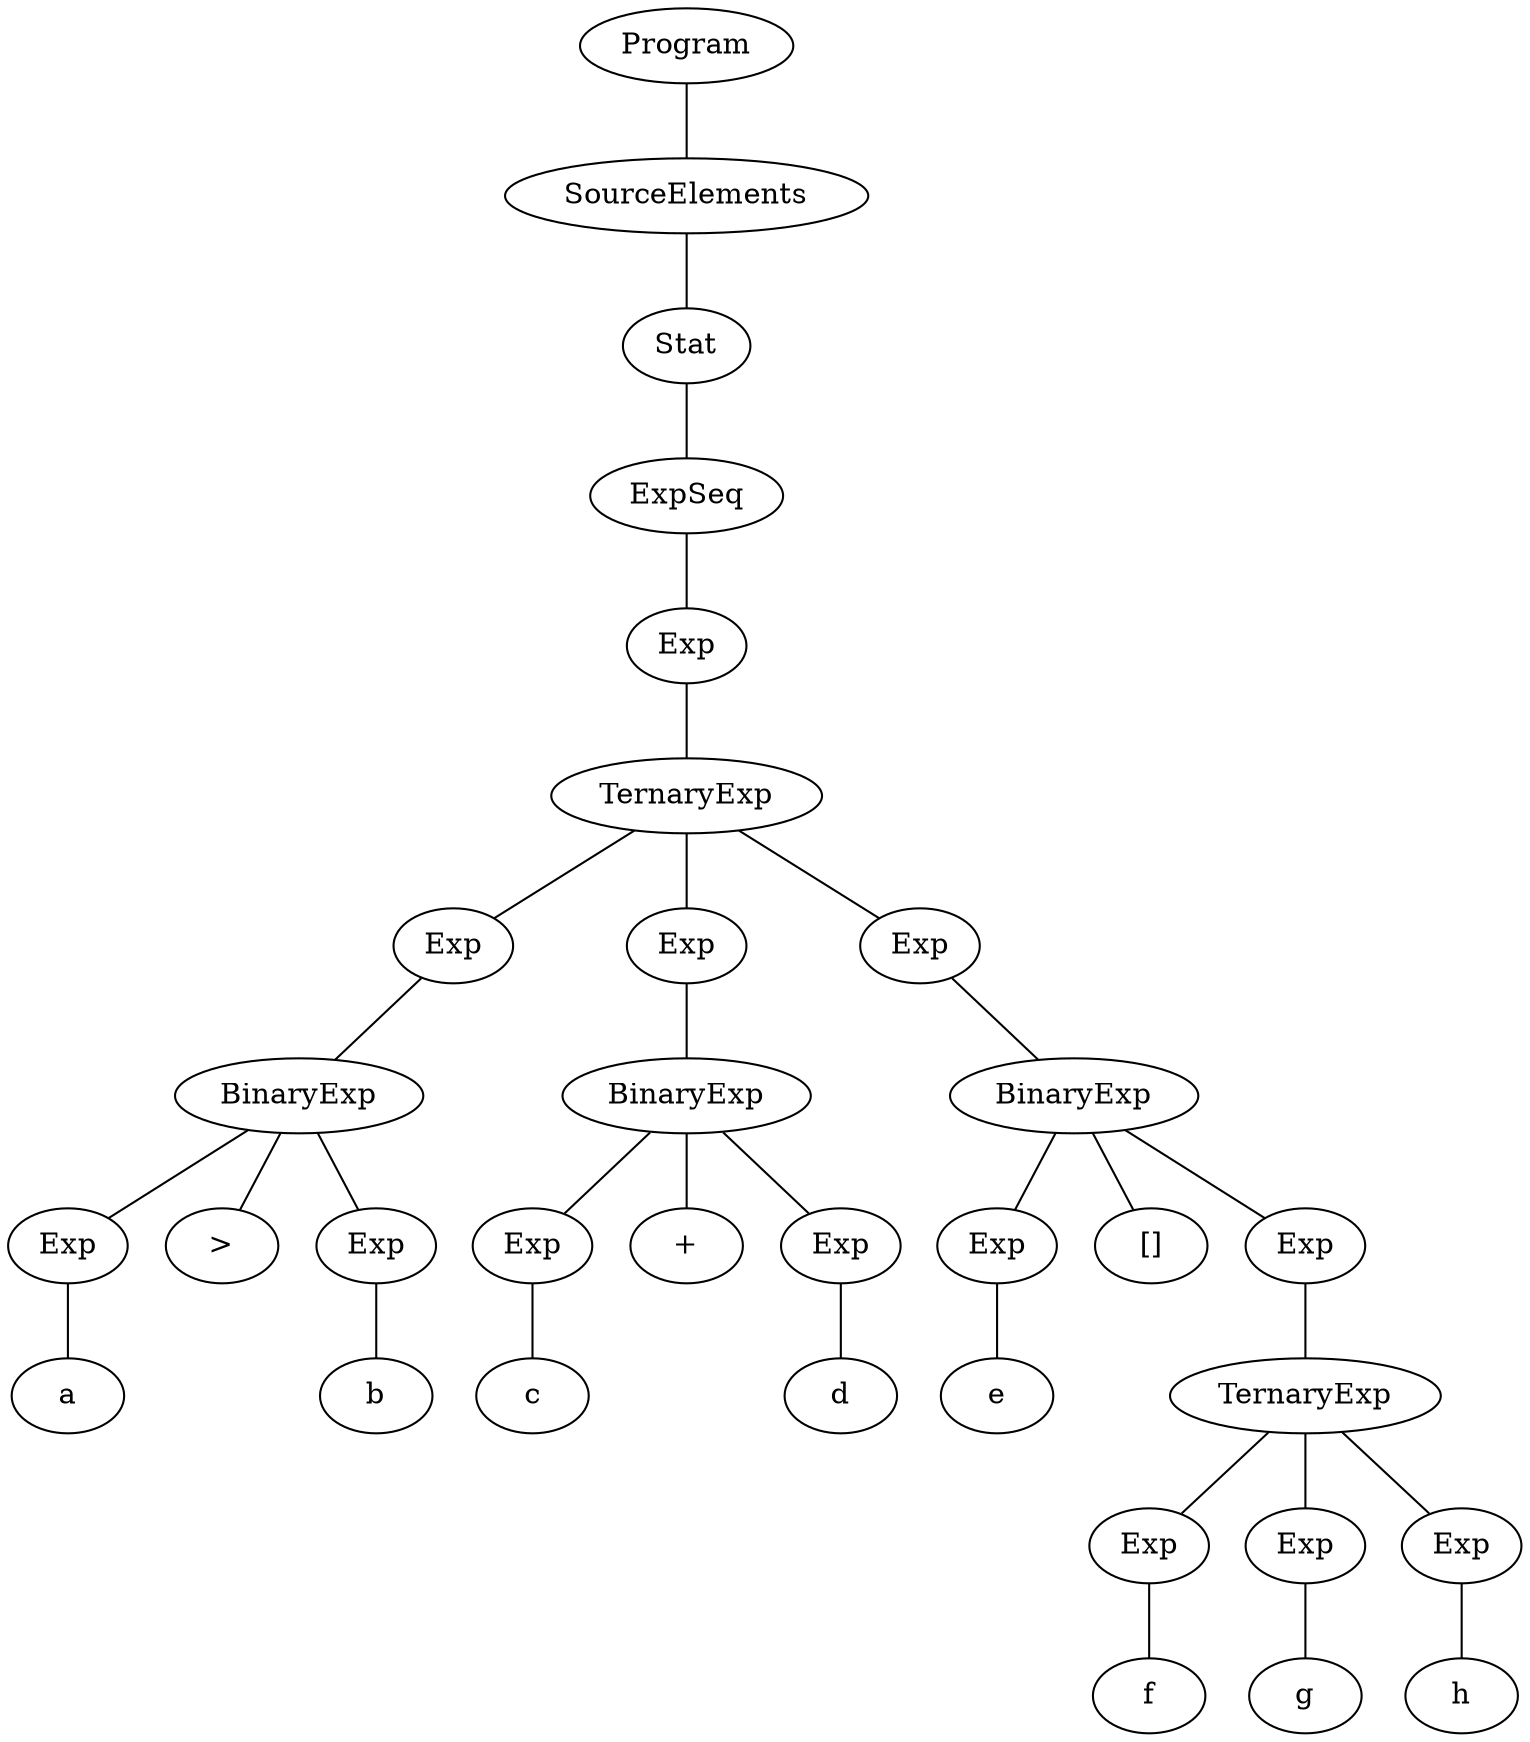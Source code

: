 graph vis {
	node110[label="Program"]
	node110 -- node32
	node32[label="SourceElements"]
	node32 -- node31
	node31[label="Stat"]
	node31 -- node30
	node30[label="ExpSeq"]
	node30 -- node29
	node29[label="Exp"]
	node29 -- node28
	node28[label="TernaryExp"]
	node28 -- node7
	node7[label="Exp"]
	node7 -- node6
	node6[label="BinaryExp"]
	node6 -- node2
	node2[label="Exp"]
	node2 -- node1
	node1[label="a"]
	node6 -- node5
	node5[label=">"]
	node6 -- node4
	node4[label="Exp"]
	node4 -- node3
	node3[label="b"]
	node28 -- node14
	node14[label="Exp"]
	node14 -- node13
	node13[label="BinaryExp"]
	node13 -- node9
	node9[label="Exp"]
	node9 -- node8
	node8[label="c"]
	node13 -- node12
	node12[label="+"]
	node13 -- node11
	node11[label="Exp"]
	node11 -- node10
	node10[label="d"]
	node28 -- node27
	node27[label="Exp"]
	node27 -- node26
	node26[label="BinaryExp"]
	node26 -- node16
	node16[label="Exp"]
	node16 -- node15
	node15[label="e"]
	node26 -- node25
	node25[label="[]"]
	node26 -- node24
	node24[label="Exp"]
	node24 -- node23
	node23[label="TernaryExp"]
	node23 -- node18
	node18[label="Exp"]
	node18 -- node17
	node17[label="f"]
	node23 -- node20
	node20[label="Exp"]
	node20 -- node19
	node19[label="g"]
	node23 -- node22
	node22[label="Exp"]
	node22 -- node21
	node21[label="h"]
}
